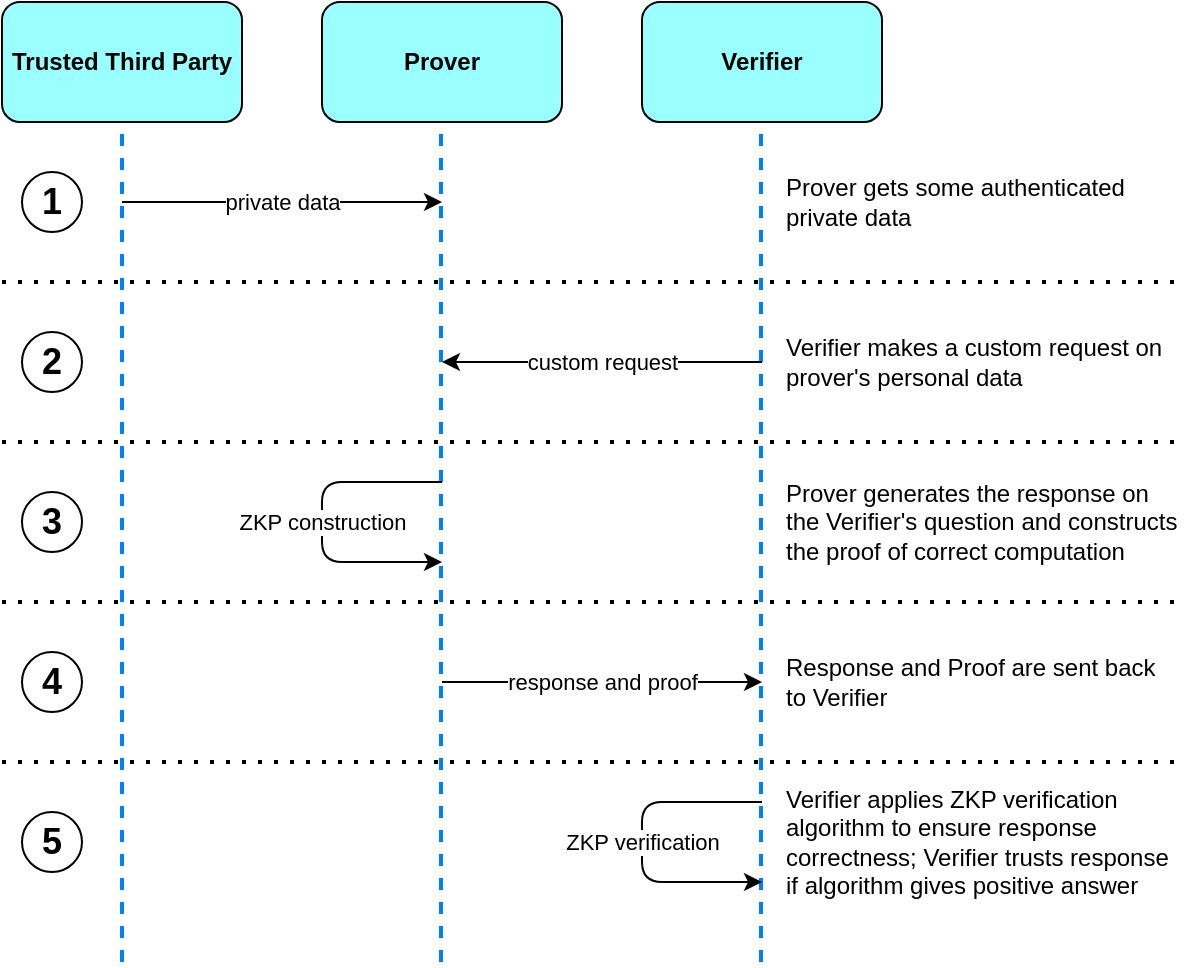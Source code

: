 <mxfile version="14.4.8" type="device"><diagram id="prtHgNgQTEPvFCAcTncT" name="Page-1"><mxGraphModel dx="733" dy="1006" grid="0" gridSize="10" guides="1" tooltips="1" connect="1" arrows="1" fold="1" page="1" pageScale="1" pageWidth="827" pageHeight="1169" math="0" shadow="0"><root><mxCell id="0"/><mxCell id="1" parent="0"/><mxCell id="U1CUB4AXFxgJOysoQMyB-1" value="&lt;b&gt;Trusted Third Party&lt;/b&gt;" style="rounded=1;whiteSpace=wrap;html=1;fillColor=#99FFFF;" vertex="1" parent="1"><mxGeometry x="40" y="60" width="120" height="60" as="geometry"/></mxCell><mxCell id="U1CUB4AXFxgJOysoQMyB-2" value="&lt;b&gt;Prover&lt;/b&gt;" style="rounded=1;whiteSpace=wrap;html=1;fillColor=#99FFFF;" vertex="1" parent="1"><mxGeometry x="200" y="60" width="120" height="60" as="geometry"/></mxCell><mxCell id="U1CUB4AXFxgJOysoQMyB-3" value="&lt;b&gt;Verifier&lt;/b&gt;" style="rounded=1;whiteSpace=wrap;html=1;fillColor=#99FFFF;" vertex="1" parent="1"><mxGeometry x="360" y="60" width="120" height="60" as="geometry"/></mxCell><mxCell id="U1CUB4AXFxgJOysoQMyB-4" value="" style="endArrow=none;dashed=1;html=1;entryX=0.5;entryY=1;entryDx=0;entryDy=0;strokeColor=#007FFF;strokeWidth=2;" edge="1" parent="1" target="U1CUB4AXFxgJOysoQMyB-1"><mxGeometry width="50" height="50" relative="1" as="geometry"><mxPoint x="100" y="540" as="sourcePoint"/><mxPoint x="400" y="490" as="targetPoint"/></mxGeometry></mxCell><mxCell id="U1CUB4AXFxgJOysoQMyB-5" value="" style="endArrow=none;dashed=1;html=1;entryX=0.5;entryY=1;entryDx=0;entryDy=0;strokeColor=#007FFF;strokeWidth=2;" edge="1" parent="1"><mxGeometry width="50" height="50" relative="1" as="geometry"><mxPoint x="259.5" y="540" as="sourcePoint"/><mxPoint x="259.5" y="120" as="targetPoint"/></mxGeometry></mxCell><mxCell id="U1CUB4AXFxgJOysoQMyB-6" value="" style="endArrow=none;dashed=1;html=1;entryX=0.5;entryY=1;entryDx=0;entryDy=0;strokeColor=#007FFF;strokeWidth=2;" edge="1" parent="1"><mxGeometry width="50" height="50" relative="1" as="geometry"><mxPoint x="419.5" y="540" as="sourcePoint"/><mxPoint x="419.5" y="120" as="targetPoint"/></mxGeometry></mxCell><mxCell id="U1CUB4AXFxgJOysoQMyB-8" value="" style="endArrow=none;dashed=1;html=1;dashPattern=1 3;strokeWidth=2;" edge="1" parent="1"><mxGeometry width="50" height="50" relative="1" as="geometry"><mxPoint x="40" y="200" as="sourcePoint"/><mxPoint x="630" y="200" as="targetPoint"/></mxGeometry></mxCell><mxCell id="U1CUB4AXFxgJOysoQMyB-9" value="" style="endArrow=none;dashed=1;html=1;dashPattern=1 3;strokeWidth=2;" edge="1" parent="1"><mxGeometry width="50" height="50" relative="1" as="geometry"><mxPoint x="40" y="280" as="sourcePoint"/><mxPoint x="630" y="280" as="targetPoint"/></mxGeometry></mxCell><mxCell id="U1CUB4AXFxgJOysoQMyB-10" value="" style="endArrow=none;dashed=1;html=1;dashPattern=1 3;strokeWidth=2;" edge="1" parent="1"><mxGeometry width="50" height="50" relative="1" as="geometry"><mxPoint x="40" y="360" as="sourcePoint"/><mxPoint x="630" y="360" as="targetPoint"/></mxGeometry></mxCell><mxCell id="U1CUB4AXFxgJOysoQMyB-11" value="" style="endArrow=none;dashed=1;html=1;dashPattern=1 3;strokeWidth=2;" edge="1" parent="1"><mxGeometry width="50" height="50" relative="1" as="geometry"><mxPoint x="40" y="440" as="sourcePoint"/><mxPoint x="630" y="440" as="targetPoint"/></mxGeometry></mxCell><mxCell id="U1CUB4AXFxgJOysoQMyB-19" value="" style="endArrow=classic;html=1;" edge="1" parent="1"><mxGeometry relative="1" as="geometry"><mxPoint x="420" y="460" as="sourcePoint"/><mxPoint x="420" y="500" as="targetPoint"/><Array as="points"><mxPoint x="360" y="460"/><mxPoint x="360" y="500"/></Array></mxGeometry></mxCell><mxCell id="U1CUB4AXFxgJOysoQMyB-20" value="ZKP verification" style="edgeLabel;resizable=0;html=1;align=center;verticalAlign=middle;" connectable="0" vertex="1" parent="U1CUB4AXFxgJOysoQMyB-19"><mxGeometry relative="1" as="geometry"/></mxCell><mxCell id="U1CUB4AXFxgJOysoQMyB-22" value="" style="endArrow=classic;html=1;" edge="1" parent="1"><mxGeometry relative="1" as="geometry"><mxPoint x="260" y="300" as="sourcePoint"/><mxPoint x="260" y="340" as="targetPoint"/><Array as="points"><mxPoint x="200" y="300"/><mxPoint x="200" y="340"/></Array></mxGeometry></mxCell><mxCell id="U1CUB4AXFxgJOysoQMyB-23" value="ZKP construction" style="edgeLabel;resizable=0;html=1;align=center;verticalAlign=middle;" connectable="0" vertex="1" parent="U1CUB4AXFxgJOysoQMyB-22"><mxGeometry relative="1" as="geometry"/></mxCell><mxCell id="U1CUB4AXFxgJOysoQMyB-25" value="" style="endArrow=classic;html=1;" edge="1" parent="1"><mxGeometry relative="1" as="geometry"><mxPoint x="260" y="400" as="sourcePoint"/><mxPoint x="420" y="400" as="targetPoint"/></mxGeometry></mxCell><mxCell id="U1CUB4AXFxgJOysoQMyB-26" value="response and proof" style="edgeLabel;resizable=0;html=1;align=center;verticalAlign=middle;" connectable="0" vertex="1" parent="U1CUB4AXFxgJOysoQMyB-25"><mxGeometry relative="1" as="geometry"/></mxCell><mxCell id="U1CUB4AXFxgJOysoQMyB-29" value="" style="endArrow=classic;html=1;" edge="1" parent="1"><mxGeometry relative="1" as="geometry"><mxPoint x="100" y="160" as="sourcePoint"/><mxPoint x="260" y="160" as="targetPoint"/></mxGeometry></mxCell><mxCell id="U1CUB4AXFxgJOysoQMyB-30" value="private data" style="edgeLabel;resizable=0;html=1;align=center;verticalAlign=middle;" connectable="0" vertex="1" parent="U1CUB4AXFxgJOysoQMyB-29"><mxGeometry relative="1" as="geometry"/></mxCell><mxCell id="U1CUB4AXFxgJOysoQMyB-32" value="" style="endArrow=classic;html=1;" edge="1" parent="1"><mxGeometry relative="1" as="geometry"><mxPoint x="420" y="240" as="sourcePoint"/><mxPoint x="260" y="240" as="targetPoint"/></mxGeometry></mxCell><mxCell id="U1CUB4AXFxgJOysoQMyB-33" value="custom request" style="edgeLabel;resizable=0;html=1;align=center;verticalAlign=middle;" connectable="0" vertex="1" parent="U1CUB4AXFxgJOysoQMyB-32"><mxGeometry relative="1" as="geometry"/></mxCell><mxCell id="U1CUB4AXFxgJOysoQMyB-34" value="Prover gets some authenticated private data" style="text;html=1;strokeColor=none;fillColor=none;align=left;verticalAlign=middle;whiteSpace=wrap;rounded=0;" vertex="1" parent="1"><mxGeometry x="430" y="130" width="200" height="60" as="geometry"/></mxCell><mxCell id="U1CUB4AXFxgJOysoQMyB-35" value="Verifier makes a custom request on prover's personal data" style="text;html=1;strokeColor=none;fillColor=none;align=left;verticalAlign=middle;whiteSpace=wrap;rounded=0;" vertex="1" parent="1"><mxGeometry x="430" y="210" width="200" height="60" as="geometry"/></mxCell><mxCell id="U1CUB4AXFxgJOysoQMyB-36" value="Prover generates the response on the Verifier's question and constructs the proof of correct computation&amp;nbsp;" style="text;html=1;strokeColor=none;fillColor=none;align=left;verticalAlign=middle;whiteSpace=wrap;rounded=0;" vertex="1" parent="1"><mxGeometry x="430" y="290" width="200" height="60" as="geometry"/></mxCell><mxCell id="U1CUB4AXFxgJOysoQMyB-37" value="Response and Proof are sent back to Verifier" style="text;html=1;strokeColor=none;fillColor=none;align=left;verticalAlign=middle;whiteSpace=wrap;rounded=0;" vertex="1" parent="1"><mxGeometry x="430" y="370" width="200" height="60" as="geometry"/></mxCell><mxCell id="U1CUB4AXFxgJOysoQMyB-38" value="Verifier applies ZKP verification algorithm to ensure response correctness; Verifier trusts response if algorithm gives positive answer" style="text;html=1;strokeColor=none;fillColor=none;align=left;verticalAlign=middle;whiteSpace=wrap;rounded=0;" vertex="1" parent="1"><mxGeometry x="430" y="450" width="200" height="60" as="geometry"/></mxCell><mxCell id="U1CUB4AXFxgJOysoQMyB-39" value="&lt;h2&gt;1&lt;/h2&gt;" style="ellipse;whiteSpace=wrap;html=1;aspect=fixed;fillColor=#FFFFFF;" vertex="1" parent="1"><mxGeometry x="50" y="145" width="30" height="30" as="geometry"/></mxCell><mxCell id="U1CUB4AXFxgJOysoQMyB-40" value="&lt;h2&gt;2&lt;/h2&gt;" style="ellipse;whiteSpace=wrap;html=1;aspect=fixed;fillColor=#FFFFFF;" vertex="1" parent="1"><mxGeometry x="50" y="225" width="30" height="30" as="geometry"/></mxCell><mxCell id="U1CUB4AXFxgJOysoQMyB-41" value="&lt;h2&gt;3&lt;/h2&gt;" style="ellipse;whiteSpace=wrap;html=1;aspect=fixed;fillColor=#FFFFFF;" vertex="1" parent="1"><mxGeometry x="50" y="305" width="30" height="30" as="geometry"/></mxCell><mxCell id="U1CUB4AXFxgJOysoQMyB-42" value="&lt;h2&gt;4&lt;/h2&gt;" style="ellipse;whiteSpace=wrap;html=1;aspect=fixed;fillColor=#FFFFFF;" vertex="1" parent="1"><mxGeometry x="50" y="385" width="30" height="30" as="geometry"/></mxCell><mxCell id="U1CUB4AXFxgJOysoQMyB-43" value="&lt;h2&gt;5&lt;/h2&gt;" style="ellipse;whiteSpace=wrap;html=1;aspect=fixed;fillColor=#FFFFFF;" vertex="1" parent="1"><mxGeometry x="50" y="465" width="30" height="30" as="geometry"/></mxCell></root></mxGraphModel></diagram></mxfile>